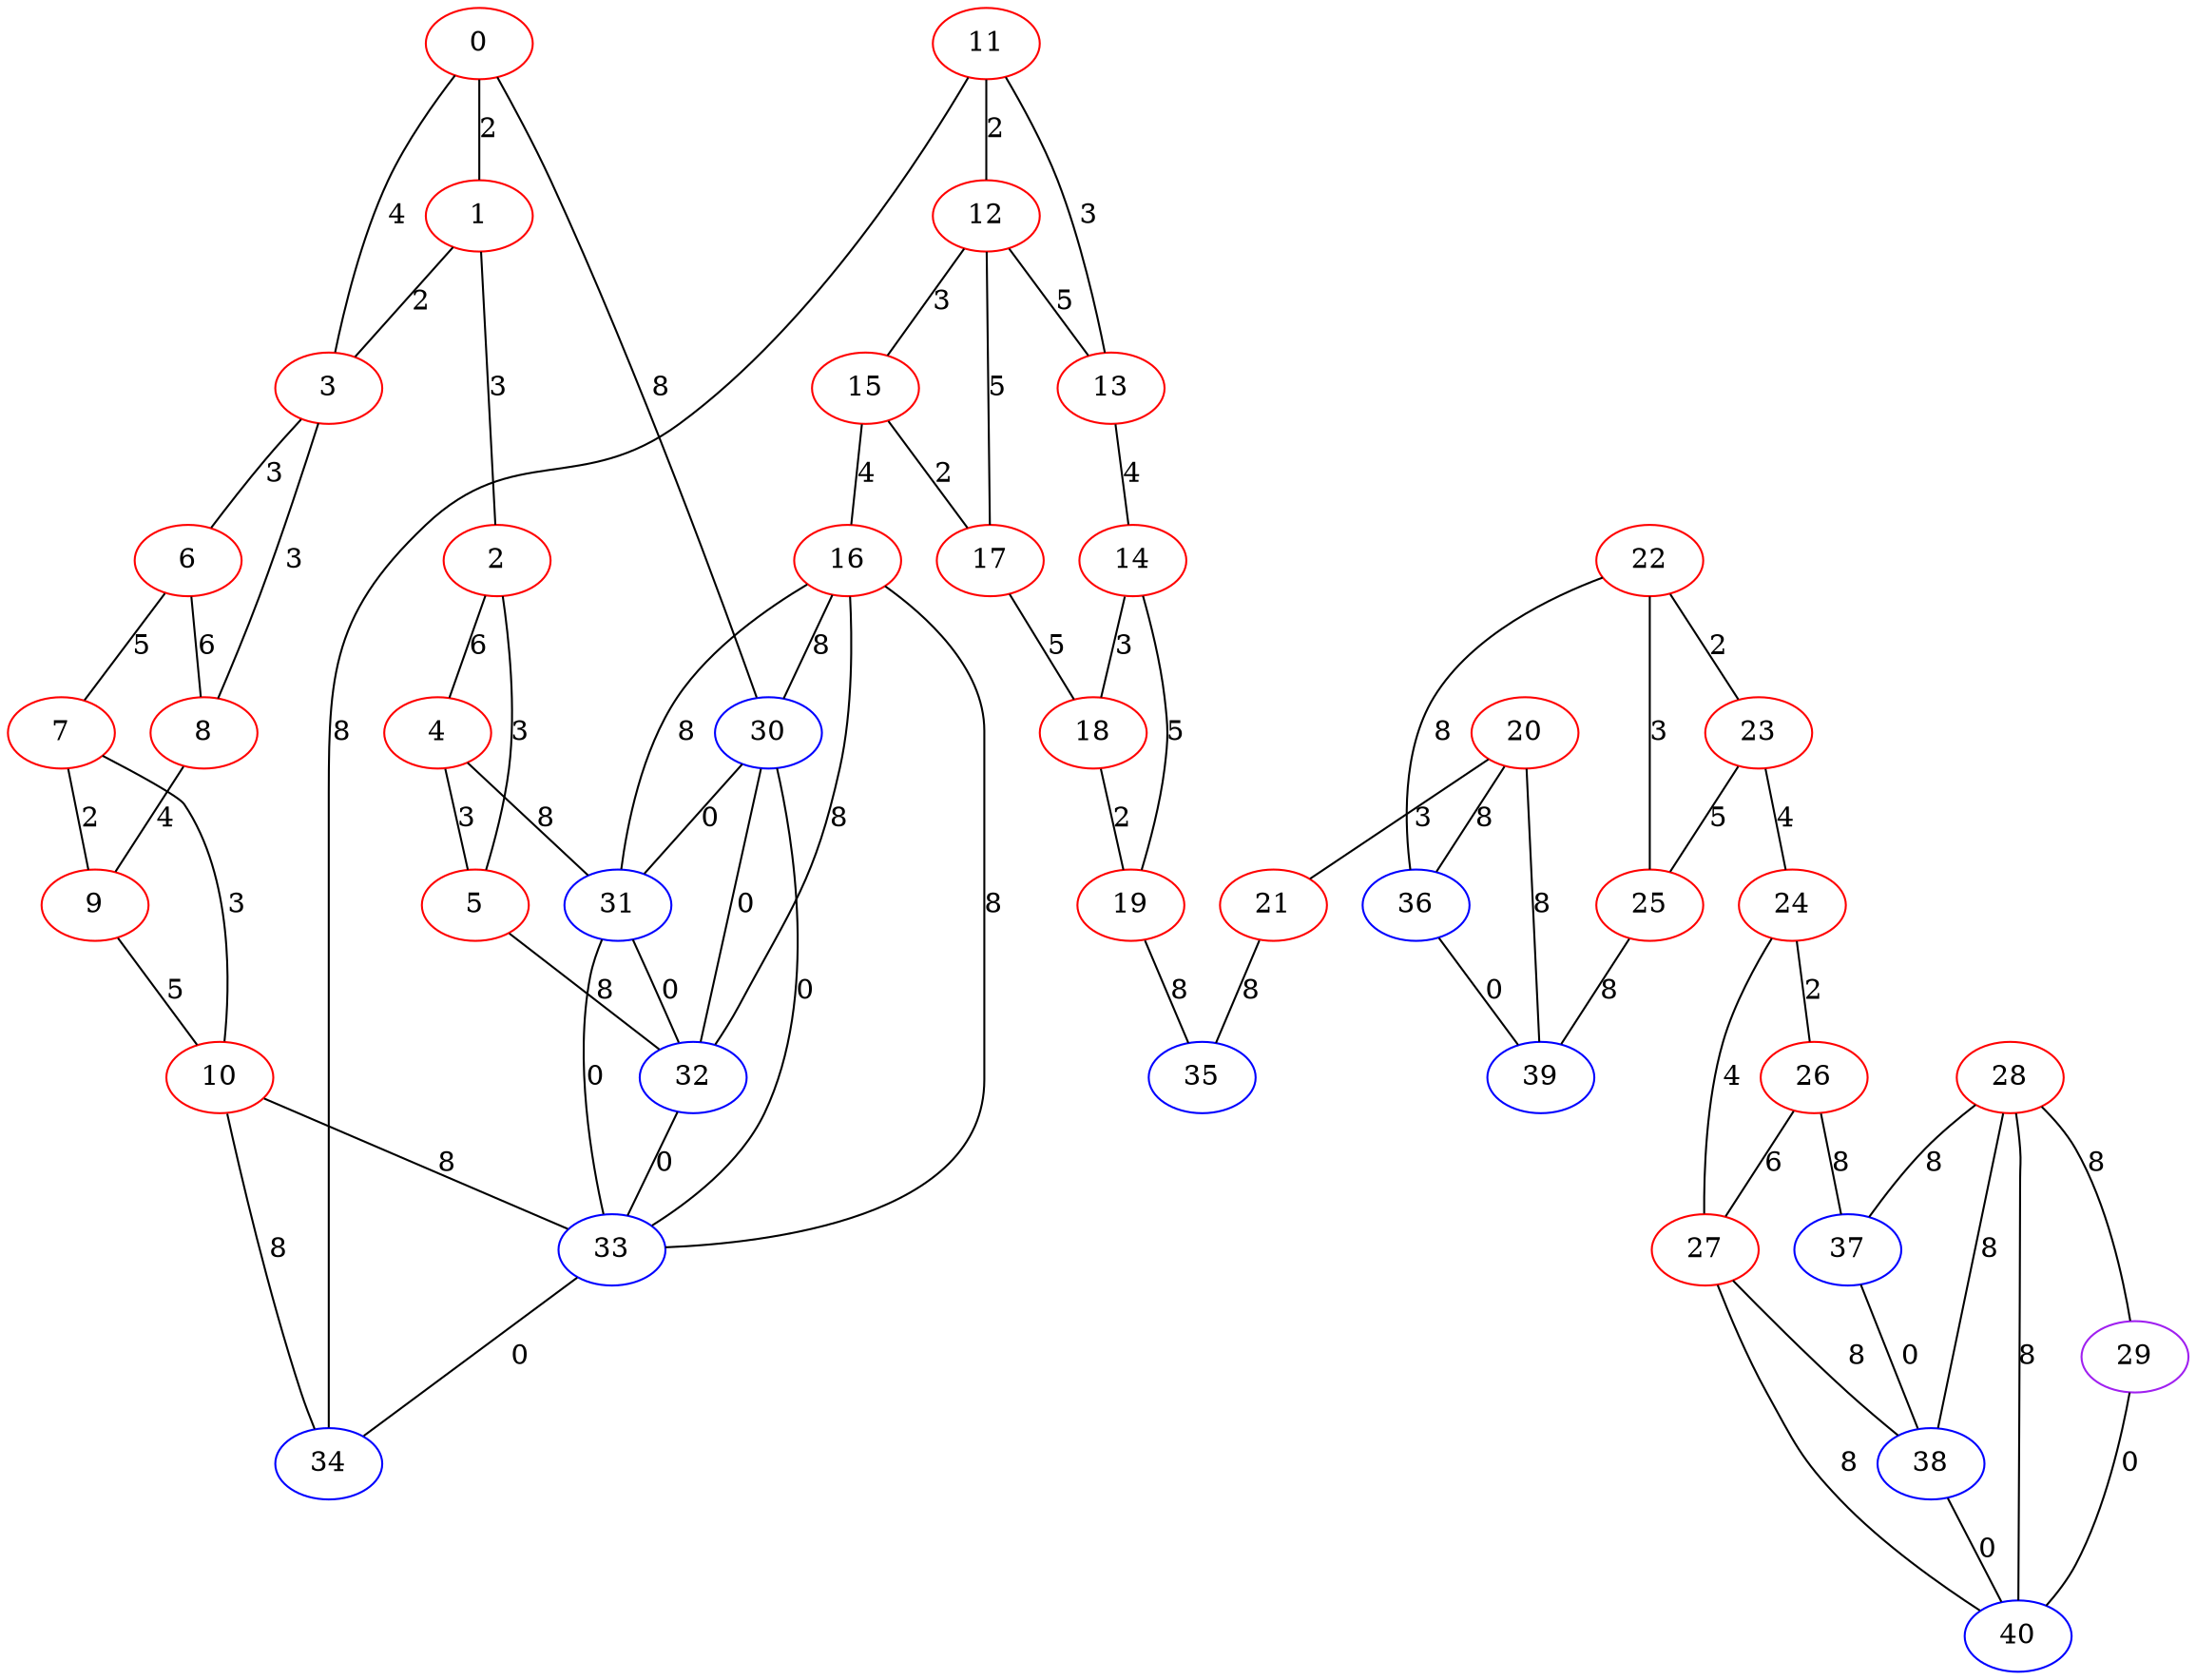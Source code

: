 graph "" {
0 [color=red, weight=1];
1 [color=red, weight=1];
2 [color=red, weight=1];
3 [color=red, weight=1];
4 [color=red, weight=1];
5 [color=red, weight=1];
6 [color=red, weight=1];
7 [color=red, weight=1];
8 [color=red, weight=1];
9 [color=red, weight=1];
10 [color=red, weight=1];
11 [color=red, weight=1];
12 [color=red, weight=1];
13 [color=red, weight=1];
14 [color=red, weight=1];
15 [color=red, weight=1];
16 [color=red, weight=1];
17 [color=red, weight=1];
18 [color=red, weight=1];
19 [color=red, weight=1];
20 [color=red, weight=1];
21 [color=red, weight=1];
22 [color=red, weight=1];
23 [color=red, weight=1];
24 [color=red, weight=1];
25 [color=red, weight=1];
26 [color=red, weight=1];
27 [color=red, weight=1];
28 [color=red, weight=1];
29 [color=purple, weight=4];
30 [color=blue, weight=3];
31 [color=blue, weight=3];
32 [color=blue, weight=3];
33 [color=blue, weight=3];
34 [color=blue, weight=3];
35 [color=blue, weight=3];
36 [color=blue, weight=3];
37 [color=blue, weight=3];
38 [color=blue, weight=3];
39 [color=blue, weight=3];
40 [color=blue, weight=3];
0 -- 1  [key=0, label=2];
0 -- 3  [key=0, label=4];
0 -- 30  [key=0, label=8];
1 -- 2  [key=0, label=3];
1 -- 3  [key=0, label=2];
2 -- 4  [key=0, label=6];
2 -- 5  [key=0, label=3];
3 -- 6  [key=0, label=3];
3 -- 8  [key=0, label=3];
4 -- 5  [key=0, label=3];
4 -- 31  [key=0, label=8];
5 -- 32  [key=0, label=8];
6 -- 8  [key=0, label=6];
6 -- 7  [key=0, label=5];
7 -- 9  [key=0, label=2];
7 -- 10  [key=0, label=3];
8 -- 9  [key=0, label=4];
9 -- 10  [key=0, label=5];
10 -- 34  [key=0, label=8];
10 -- 33  [key=0, label=8];
11 -- 34  [key=0, label=8];
11 -- 12  [key=0, label=2];
11 -- 13  [key=0, label=3];
12 -- 17  [key=0, label=5];
12 -- 13  [key=0, label=5];
12 -- 15  [key=0, label=3];
13 -- 14  [key=0, label=4];
14 -- 18  [key=0, label=3];
14 -- 19  [key=0, label=5];
15 -- 16  [key=0, label=4];
15 -- 17  [key=0, label=2];
16 -- 32  [key=0, label=8];
16 -- 33  [key=0, label=8];
16 -- 31  [key=0, label=8];
16 -- 30  [key=0, label=8];
17 -- 18  [key=0, label=5];
18 -- 19  [key=0, label=2];
19 -- 35  [key=0, label=8];
20 -- 36  [key=0, label=8];
20 -- 21  [key=0, label=3];
20 -- 39  [key=0, label=8];
21 -- 35  [key=0, label=8];
22 -- 25  [key=0, label=3];
22 -- 36  [key=0, label=8];
22 -- 23  [key=0, label=2];
23 -- 24  [key=0, label=4];
23 -- 25  [key=0, label=5];
24 -- 26  [key=0, label=2];
24 -- 27  [key=0, label=4];
25 -- 39  [key=0, label=8];
26 -- 27  [key=0, label=6];
26 -- 37  [key=0, label=8];
27 -- 40  [key=0, label=8];
27 -- 38  [key=0, label=8];
28 -- 40  [key=0, label=8];
28 -- 37  [key=0, label=8];
28 -- 38  [key=0, label=8];
28 -- 29  [key=0, label=8];
29 -- 40  [key=0, label=0];
30 -- 32  [key=0, label=0];
30 -- 33  [key=0, label=0];
30 -- 31  [key=0, label=0];
31 -- 32  [key=0, label=0];
31 -- 33  [key=0, label=0];
32 -- 33  [key=0, label=0];
33 -- 34  [key=0, label=0];
36 -- 39  [key=0, label=0];
37 -- 38  [key=0, label=0];
38 -- 40  [key=0, label=0];
}
